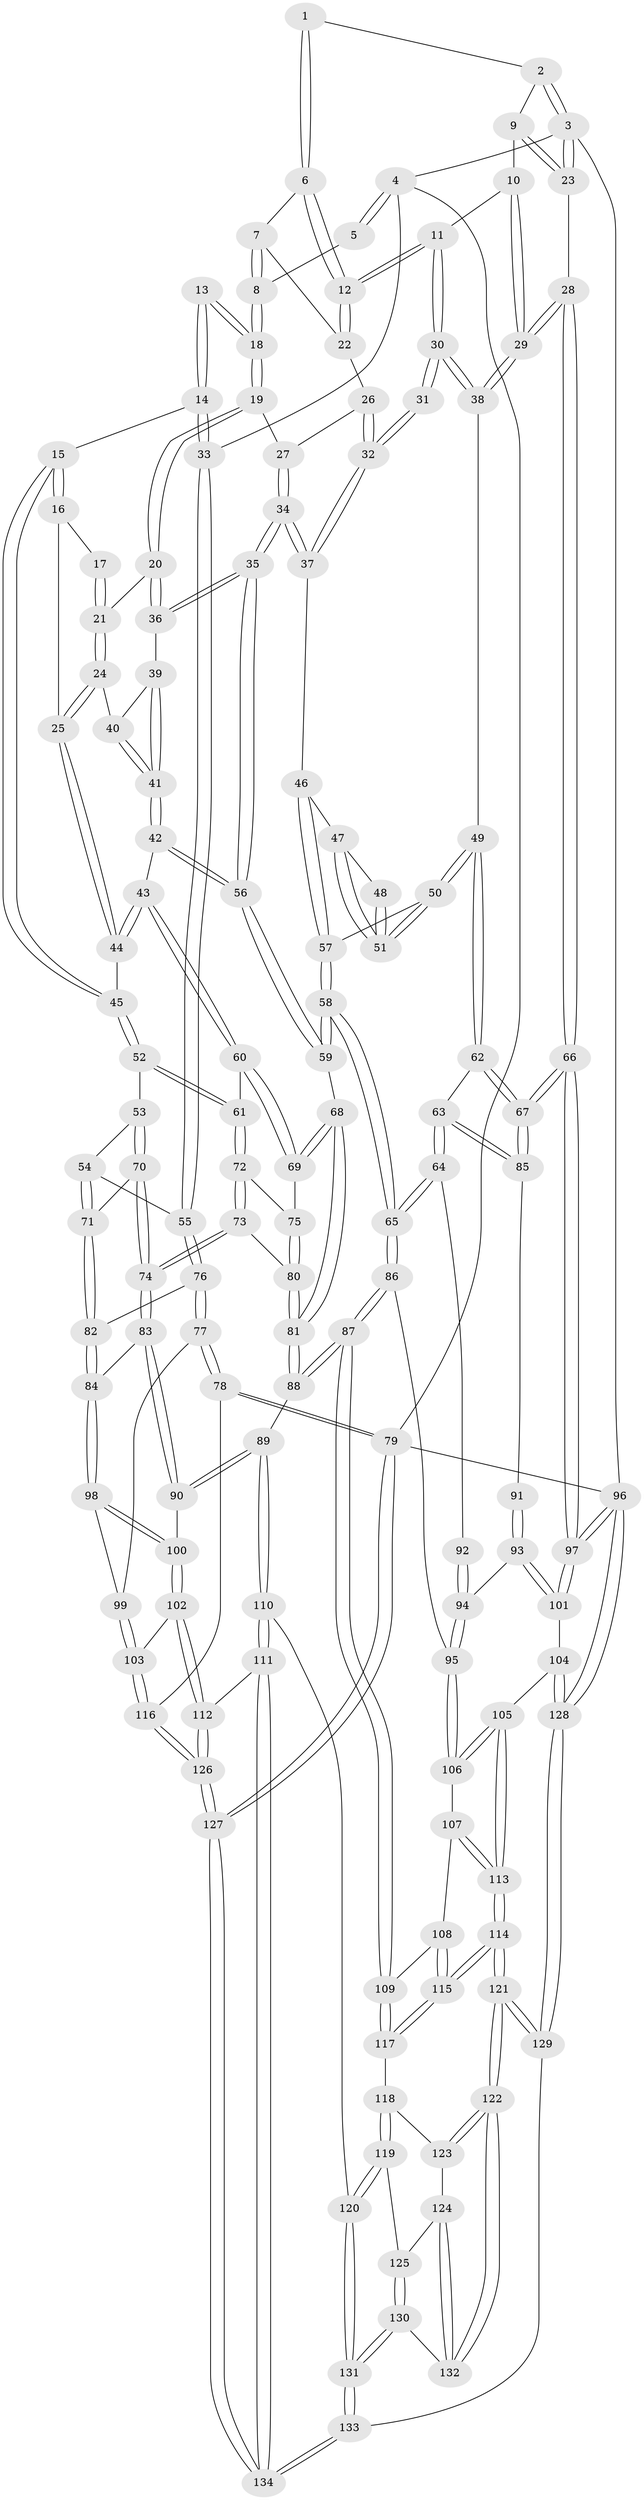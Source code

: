// coarse degree distribution, {2: 0.021505376344086023, 3: 0.11827956989247312, 5: 0.5268817204301075, 4: 0.23655913978494625, 6: 0.07526881720430108, 9: 0.021505376344086023}
// Generated by graph-tools (version 1.1) at 2025/06/03/04/25 22:06:53]
// undirected, 134 vertices, 332 edges
graph export_dot {
graph [start="1"]
  node [color=gray90,style=filled];
  1 [pos="+0.801146696608708+0"];
  2 [pos="+1+0"];
  3 [pos="+1+0"];
  4 [pos="+0+0"];
  5 [pos="+0.5618291059608826+0"];
  6 [pos="+0.771614256962378+0.029094429192096392"];
  7 [pos="+0.6293876409407464+0.03611891458069753"];
  8 [pos="+0.573630368502675+0.02706898022968691"];
  9 [pos="+0.8868500583974447+0.06020551020422523"];
  10 [pos="+0.8782470831081797+0.06966472509146841"];
  11 [pos="+0.8226374870181734+0.10748067508978255"];
  12 [pos="+0.8076764524911962+0.09690367567370874"];
  13 [pos="+0.42846390872640305+0.05152716952641326"];
  14 [pos="+0.12642036418685917+0"];
  15 [pos="+0.23557815536721258+0.08737994551802578"];
  16 [pos="+0.388769878706586+0.10924068666171337"];
  17 [pos="+0.40779302413437457+0.10577851914526397"];
  18 [pos="+0.5714076593223233+0.03479451120467189"];
  19 [pos="+0.5711358648953844+0.04198686070707207"];
  20 [pos="+0.5337894569107035+0.10736090397519074"];
  21 [pos="+0.4986604341795359+0.13759573581583853"];
  22 [pos="+0.7578376641512743+0.09893603533242284"];
  23 [pos="+1+0.2142025968799331"];
  24 [pos="+0.4844376668888478+0.15935505521769347"];
  25 [pos="+0.4315181526123706+0.1900784618441983"];
  26 [pos="+0.6959480142145886+0.13209367180675155"];
  27 [pos="+0.632298723067306+0.11466540568697052"];
  28 [pos="+1+0.3148399617497179"];
  29 [pos="+1+0.2773108492025924"];
  30 [pos="+0.8214850152622915+0.1600732121264827"];
  31 [pos="+0.817933907893824+0.16233719648719933"];
  32 [pos="+0.7189853933896208+0.16546986640888817"];
  33 [pos="+0+0"];
  34 [pos="+0.6630064275505033+0.2467708229263882"];
  35 [pos="+0.6298521932720469+0.26920209602373363"];
  36 [pos="+0.5855321688816492+0.2395848961983627"];
  37 [pos="+0.6748352972700149+0.24637560390192845"];
  38 [pos="+0.9226707210749154+0.26452849095401315"];
  39 [pos="+0.5412456777204773+0.24480221956164513"];
  40 [pos="+0.49454253425098404+0.1915043834765953"];
  41 [pos="+0.4879477842587721+0.2903266229257082"];
  42 [pos="+0.4703440443492617+0.3206958596665171"];
  43 [pos="+0.4410386390691462+0.3253383926370183"];
  44 [pos="+0.3566502995564994+0.2540637913679451"];
  45 [pos="+0.3359294182017878+0.25061215539656495"];
  46 [pos="+0.7061324630182666+0.25507341555047014"];
  47 [pos="+0.7308478760046632+0.2529740567271025"];
  48 [pos="+0.7977011258971036+0.18566922677285205"];
  49 [pos="+0.8267327645454076+0.32767232705393873"];
  50 [pos="+0.818174443382966+0.32471782276627825"];
  51 [pos="+0.7974833223683897+0.3055199146382337"];
  52 [pos="+0.27094601071918817+0.329788128722454"];
  53 [pos="+0.2547974914478372+0.3374477064503784"];
  54 [pos="+0.17472088056927743+0.3087386224797543"];
  55 [pos="+0+0"];
  56 [pos="+0.5987964783844001+0.3669958285209877"];
  57 [pos="+0.7259835135364794+0.35073626748787734"];
  58 [pos="+0.649310645434568+0.4511472946939959"];
  59 [pos="+0.6236884648044312+0.42939161648479346"];
  60 [pos="+0.43063617887687106+0.3731161440228529"];
  61 [pos="+0.32038720748778704+0.39134250595561937"];
  62 [pos="+0.8220436393954187+0.4039193123732905"];
  63 [pos="+0.8014745329408891+0.4523486915087341"];
  64 [pos="+0.7702015267254512+0.5008791309131209"];
  65 [pos="+0.698460255158244+0.5288480528877753"];
  66 [pos="+1+0.39932849584854263"];
  67 [pos="+1+0.4045349935619459"];
  68 [pos="+0.4748961787351136+0.47129400844705405"];
  69 [pos="+0.43010824748846677+0.39239494753725646"];
  70 [pos="+0.22759322002093776+0.4093307327155953"];
  71 [pos="+0.09581290121423222+0.4284564872659992"];
  72 [pos="+0.3334985776245838+0.42915634565212263"];
  73 [pos="+0.2657665082358592+0.5079603686419453"];
  74 [pos="+0.260326940407172+0.5104203005766216"];
  75 [pos="+0.36987836648931277+0.43667245706746705"];
  76 [pos="+0+0.3931315867641775"];
  77 [pos="+0+0.5828159326131782"];
  78 [pos="+0+0.6355169812288257"];
  79 [pos="+0+1"];
  80 [pos="+0.3835135598869667+0.5051772137911784"];
  81 [pos="+0.4414075771877467+0.5416958590349578"];
  82 [pos="+0.08642534060115653+0.4337350889148671"];
  83 [pos="+0.24826987929510425+0.5337540556969089"];
  84 [pos="+0.1842704520937696+0.5665615359368338"];
  85 [pos="+1+0.40866368954163"];
  86 [pos="+0.6760298686175099+0.6130942524805015"];
  87 [pos="+0.5911183314874546+0.6820045814259038"];
  88 [pos="+0.46108188169869285+0.6770635651916171"];
  89 [pos="+0.44985822574182516+0.6835052773686437"];
  90 [pos="+0.4156266488236395+0.6814295091426971"];
  91 [pos="+0.9409538749418899+0.5315782675605931"];
  92 [pos="+0.8789232693956105+0.5323670839974954"];
  93 [pos="+0.9256034896006599+0.6640104460822729"];
  94 [pos="+0.8638354723056599+0.6697090936514771"];
  95 [pos="+0.8057194669296304+0.6953672568994541"];
  96 [pos="+1+1"];
  97 [pos="+1+0.747993496808429"];
  98 [pos="+0.1706557412130422+0.5924985925330736"];
  99 [pos="+0.15019760545426425+0.619295283005783"];
  100 [pos="+0.3538645951506741+0.7026886772606838"];
  101 [pos="+1+0.7597080404636215"];
  102 [pos="+0.21368596451135785+0.7789010718930633"];
  103 [pos="+0.17126868052386812+0.7733774197979658"];
  104 [pos="+0.9503138965067199+0.818378436850371"];
  105 [pos="+0.8635710838773651+0.8147653282268635"];
  106 [pos="+0.8221073610228644+0.7511242137319333"];
  107 [pos="+0.7364545927593633+0.8056530346253535"];
  108 [pos="+0.6935042569230001+0.7807298254520442"];
  109 [pos="+0.596804915140981+0.700702911898672"];
  110 [pos="+0.4158586044353412+0.8827375760035757"];
  111 [pos="+0.32541336521514364+0.908368709879769"];
  112 [pos="+0.31214938248080265+0.8983103731161471"];
  113 [pos="+0.7600337961525936+0.9635358440419638"];
  114 [pos="+0.7525344247180187+0.980424581181659"];
  115 [pos="+0.729274849156696+0.9427906962099168"];
  116 [pos="+0.15987375638705248+0.781837005371314"];
  117 [pos="+0.6018035556526679+0.7633931430013091"];
  118 [pos="+0.5835848604016693+0.8276919433963403"];
  119 [pos="+0.49587831421833095+0.8858649324269359"];
  120 [pos="+0.4236165051430358+0.8899002250196277"];
  121 [pos="+0.7486801317429214+1"];
  122 [pos="+0.6529429712496709+0.9621759404912392"];
  123 [pos="+0.5847872887345779+0.8398558858025345"];
  124 [pos="+0.5589973466671303+0.9127570404267371"];
  125 [pos="+0.5324298966241191+0.9034468687888431"];
  126 [pos="+0.04212731107172891+0.9710606191168581"];
  127 [pos="+0+1"];
  128 [pos="+0.905541706312864+1"];
  129 [pos="+0.8100249100849043+1"];
  130 [pos="+0.5134802637198214+0.9827503575787655"];
  131 [pos="+0.47496546310315096+1"];
  132 [pos="+0.5768903451207087+0.9463867414062965"];
  133 [pos="+0.465841226565185+1"];
  134 [pos="+0.19186884625145106+1"];
  1 -- 2;
  1 -- 6;
  1 -- 6;
  2 -- 3;
  2 -- 3;
  2 -- 9;
  3 -- 4;
  3 -- 23;
  3 -- 23;
  3 -- 96;
  4 -- 5;
  4 -- 5;
  4 -- 33;
  4 -- 79;
  5 -- 8;
  6 -- 7;
  6 -- 12;
  6 -- 12;
  7 -- 8;
  7 -- 8;
  7 -- 22;
  8 -- 18;
  8 -- 18;
  9 -- 10;
  9 -- 23;
  9 -- 23;
  10 -- 11;
  10 -- 29;
  10 -- 29;
  11 -- 12;
  11 -- 12;
  11 -- 30;
  11 -- 30;
  12 -- 22;
  12 -- 22;
  13 -- 14;
  13 -- 14;
  13 -- 18;
  13 -- 18;
  14 -- 15;
  14 -- 33;
  14 -- 33;
  15 -- 16;
  15 -- 16;
  15 -- 45;
  15 -- 45;
  16 -- 17;
  16 -- 25;
  17 -- 21;
  17 -- 21;
  18 -- 19;
  18 -- 19;
  19 -- 20;
  19 -- 20;
  19 -- 27;
  20 -- 21;
  20 -- 36;
  20 -- 36;
  21 -- 24;
  21 -- 24;
  22 -- 26;
  23 -- 28;
  24 -- 25;
  24 -- 25;
  24 -- 40;
  25 -- 44;
  25 -- 44;
  26 -- 27;
  26 -- 32;
  26 -- 32;
  27 -- 34;
  27 -- 34;
  28 -- 29;
  28 -- 29;
  28 -- 66;
  28 -- 66;
  29 -- 38;
  29 -- 38;
  30 -- 31;
  30 -- 31;
  30 -- 38;
  30 -- 38;
  31 -- 32;
  31 -- 32;
  32 -- 37;
  32 -- 37;
  33 -- 55;
  33 -- 55;
  34 -- 35;
  34 -- 35;
  34 -- 37;
  34 -- 37;
  35 -- 36;
  35 -- 36;
  35 -- 56;
  35 -- 56;
  36 -- 39;
  37 -- 46;
  38 -- 49;
  39 -- 40;
  39 -- 41;
  39 -- 41;
  40 -- 41;
  40 -- 41;
  41 -- 42;
  41 -- 42;
  42 -- 43;
  42 -- 56;
  42 -- 56;
  43 -- 44;
  43 -- 44;
  43 -- 60;
  43 -- 60;
  44 -- 45;
  45 -- 52;
  45 -- 52;
  46 -- 47;
  46 -- 57;
  46 -- 57;
  47 -- 48;
  47 -- 51;
  47 -- 51;
  48 -- 51;
  48 -- 51;
  49 -- 50;
  49 -- 50;
  49 -- 62;
  49 -- 62;
  50 -- 51;
  50 -- 51;
  50 -- 57;
  52 -- 53;
  52 -- 61;
  52 -- 61;
  53 -- 54;
  53 -- 70;
  53 -- 70;
  54 -- 55;
  54 -- 71;
  54 -- 71;
  55 -- 76;
  55 -- 76;
  56 -- 59;
  56 -- 59;
  57 -- 58;
  57 -- 58;
  58 -- 59;
  58 -- 59;
  58 -- 65;
  58 -- 65;
  59 -- 68;
  60 -- 61;
  60 -- 69;
  60 -- 69;
  61 -- 72;
  61 -- 72;
  62 -- 63;
  62 -- 67;
  62 -- 67;
  63 -- 64;
  63 -- 64;
  63 -- 85;
  63 -- 85;
  64 -- 65;
  64 -- 65;
  64 -- 92;
  65 -- 86;
  65 -- 86;
  66 -- 67;
  66 -- 67;
  66 -- 97;
  66 -- 97;
  67 -- 85;
  67 -- 85;
  68 -- 69;
  68 -- 69;
  68 -- 81;
  68 -- 81;
  69 -- 75;
  70 -- 71;
  70 -- 74;
  70 -- 74;
  71 -- 82;
  71 -- 82;
  72 -- 73;
  72 -- 73;
  72 -- 75;
  73 -- 74;
  73 -- 74;
  73 -- 80;
  74 -- 83;
  74 -- 83;
  75 -- 80;
  75 -- 80;
  76 -- 77;
  76 -- 77;
  76 -- 82;
  77 -- 78;
  77 -- 78;
  77 -- 99;
  78 -- 79;
  78 -- 79;
  78 -- 116;
  79 -- 127;
  79 -- 127;
  79 -- 96;
  80 -- 81;
  80 -- 81;
  81 -- 88;
  81 -- 88;
  82 -- 84;
  82 -- 84;
  83 -- 84;
  83 -- 90;
  83 -- 90;
  84 -- 98;
  84 -- 98;
  85 -- 91;
  86 -- 87;
  86 -- 87;
  86 -- 95;
  87 -- 88;
  87 -- 88;
  87 -- 109;
  87 -- 109;
  88 -- 89;
  89 -- 90;
  89 -- 90;
  89 -- 110;
  89 -- 110;
  90 -- 100;
  91 -- 93;
  91 -- 93;
  92 -- 94;
  92 -- 94;
  93 -- 94;
  93 -- 101;
  93 -- 101;
  94 -- 95;
  94 -- 95;
  95 -- 106;
  95 -- 106;
  96 -- 97;
  96 -- 97;
  96 -- 128;
  96 -- 128;
  97 -- 101;
  97 -- 101;
  98 -- 99;
  98 -- 100;
  98 -- 100;
  99 -- 103;
  99 -- 103;
  100 -- 102;
  100 -- 102;
  101 -- 104;
  102 -- 103;
  102 -- 112;
  102 -- 112;
  103 -- 116;
  103 -- 116;
  104 -- 105;
  104 -- 128;
  104 -- 128;
  105 -- 106;
  105 -- 106;
  105 -- 113;
  105 -- 113;
  106 -- 107;
  107 -- 108;
  107 -- 113;
  107 -- 113;
  108 -- 109;
  108 -- 115;
  108 -- 115;
  109 -- 117;
  109 -- 117;
  110 -- 111;
  110 -- 111;
  110 -- 120;
  111 -- 112;
  111 -- 134;
  111 -- 134;
  112 -- 126;
  112 -- 126;
  113 -- 114;
  113 -- 114;
  114 -- 115;
  114 -- 115;
  114 -- 121;
  114 -- 121;
  115 -- 117;
  115 -- 117;
  116 -- 126;
  116 -- 126;
  117 -- 118;
  118 -- 119;
  118 -- 119;
  118 -- 123;
  119 -- 120;
  119 -- 120;
  119 -- 125;
  120 -- 131;
  120 -- 131;
  121 -- 122;
  121 -- 122;
  121 -- 129;
  121 -- 129;
  122 -- 123;
  122 -- 123;
  122 -- 132;
  122 -- 132;
  123 -- 124;
  124 -- 125;
  124 -- 132;
  124 -- 132;
  125 -- 130;
  125 -- 130;
  126 -- 127;
  126 -- 127;
  127 -- 134;
  127 -- 134;
  128 -- 129;
  128 -- 129;
  129 -- 133;
  130 -- 131;
  130 -- 131;
  130 -- 132;
  131 -- 133;
  131 -- 133;
  133 -- 134;
  133 -- 134;
}
